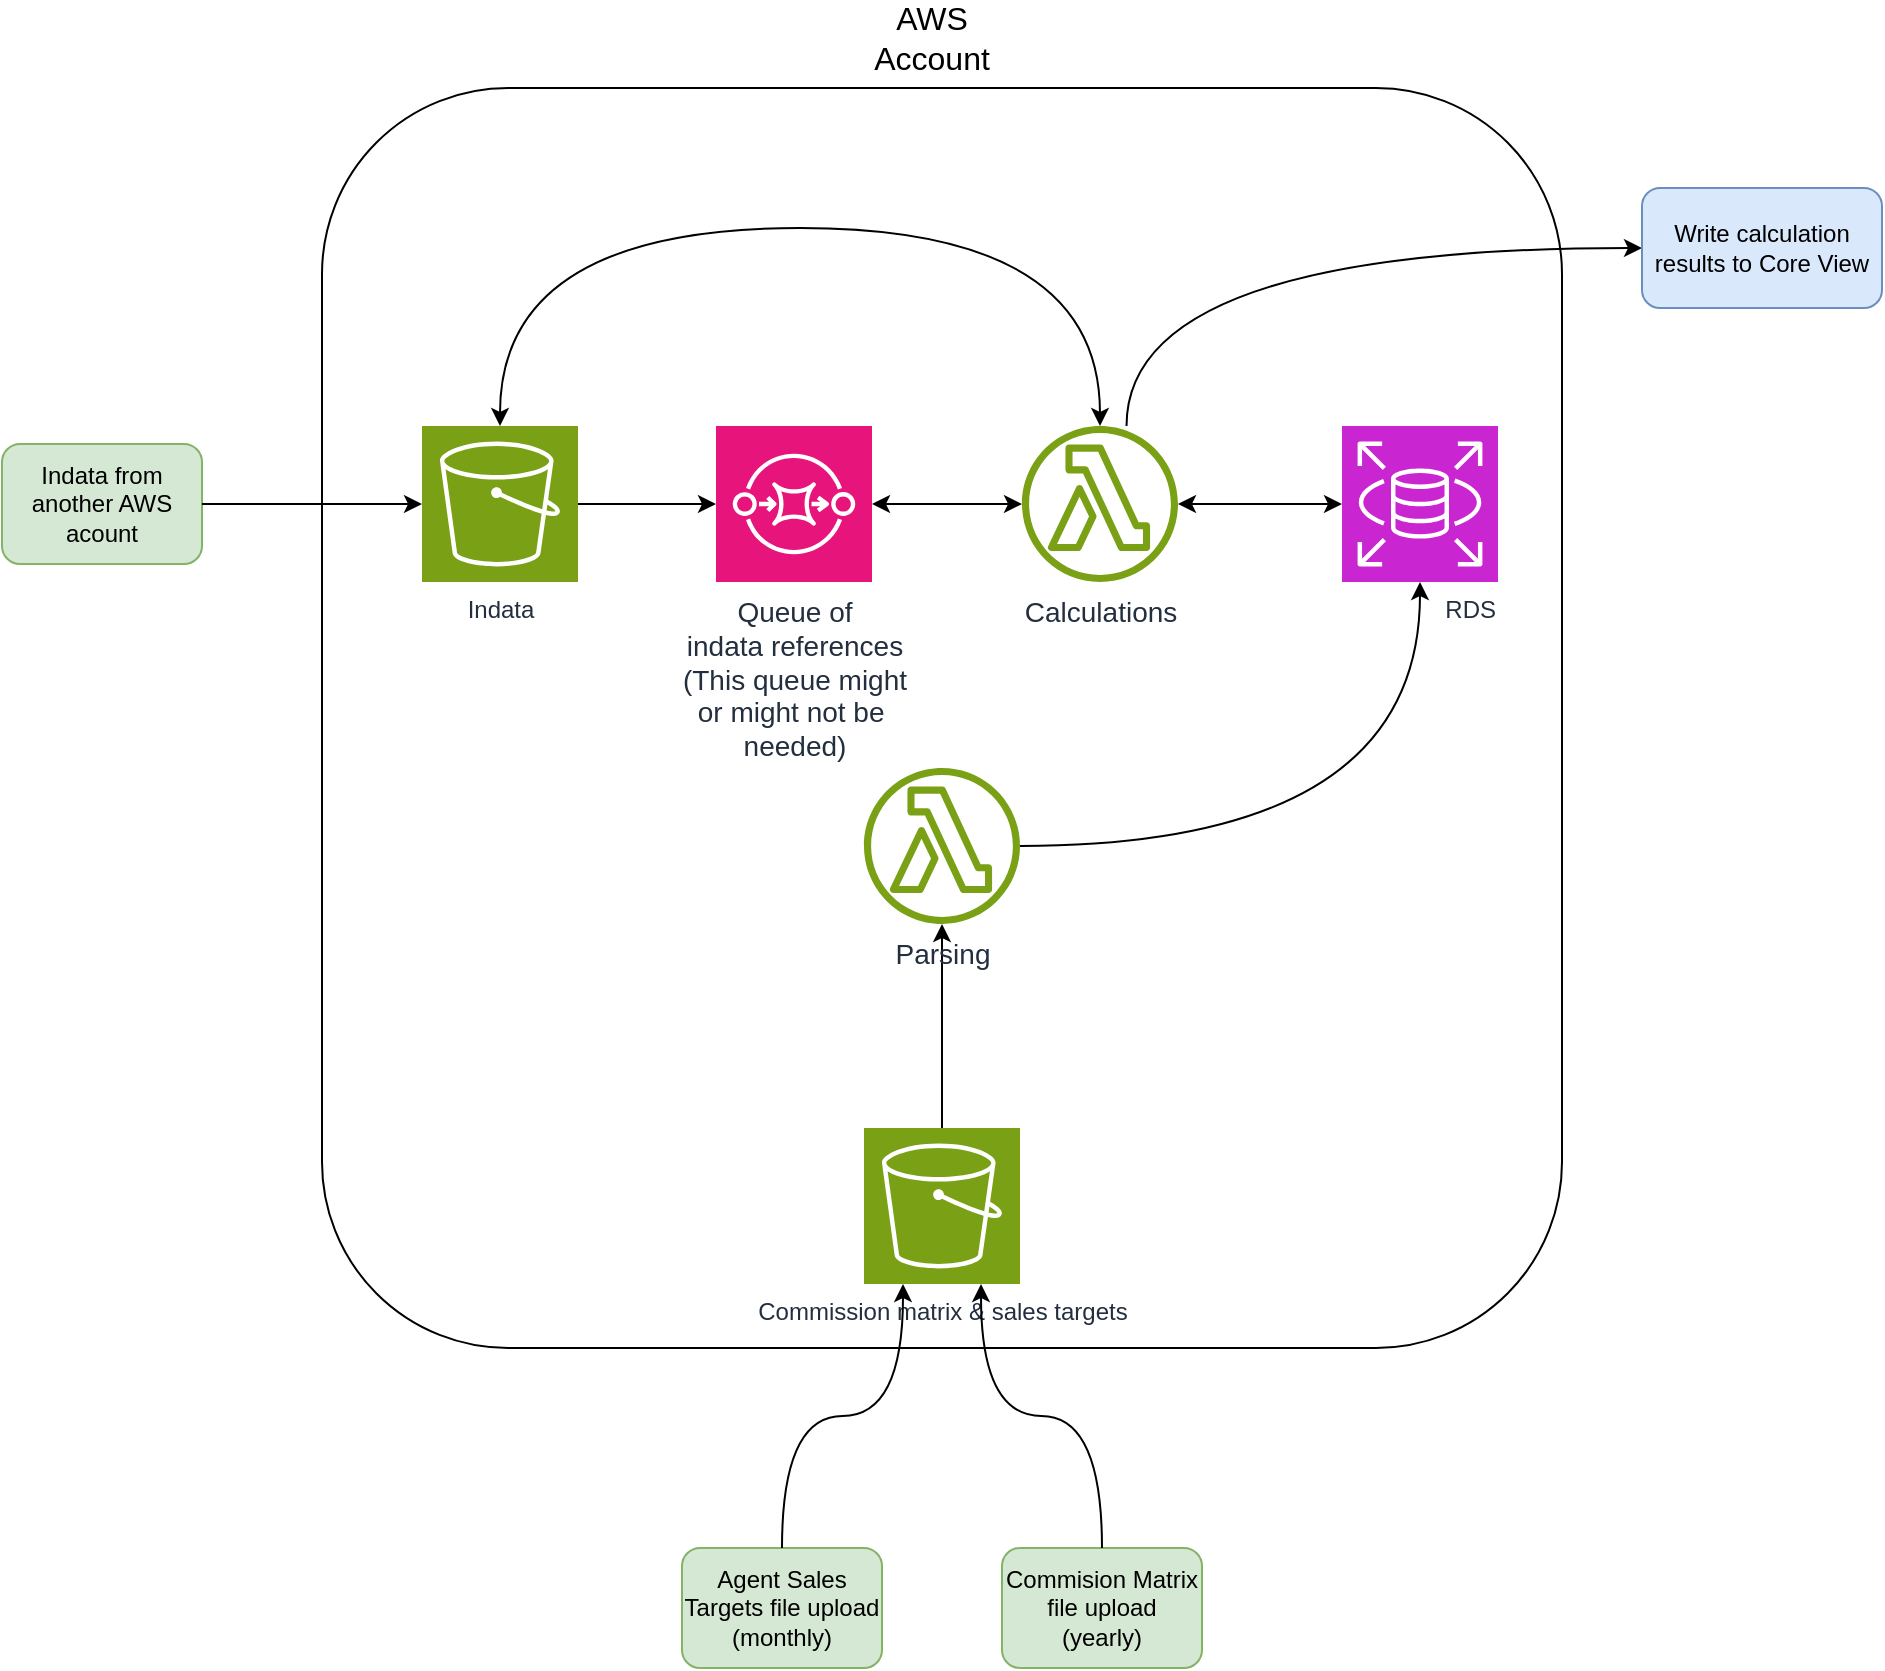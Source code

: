 <mxfile version="21.8.2" type="device">
  <diagram name="Page-1" id="cFhoA1uitKV5Xndn255D">
    <mxGraphModel dx="1905" dy="1034" grid="1" gridSize="10" guides="1" tooltips="1" connect="1" arrows="1" fold="1" page="1" pageScale="1" pageWidth="827" pageHeight="1169" math="0" shadow="0">
      <root>
        <mxCell id="0" />
        <mxCell id="1" parent="0" />
        <mxCell id="mz65zkfkWfSOpmvl6GEh-1" value="" style="rounded=1;whiteSpace=wrap;html=1;fillColor=none;" vertex="1" parent="1">
          <mxGeometry x="70" y="100" width="620" height="630" as="geometry" />
        </mxCell>
        <mxCell id="mz65zkfkWfSOpmvl6GEh-5" value="Indata from another AWS acount" style="rounded=1;whiteSpace=wrap;html=1;fillColor=#d5e8d4;strokeColor=#82b366;" vertex="1" parent="1">
          <mxGeometry x="-90" y="278" width="100" height="60" as="geometry" />
        </mxCell>
        <mxCell id="mz65zkfkWfSOpmvl6GEh-35" style="edgeStyle=orthogonalEdgeStyle;orthogonalLoop=1;jettySize=auto;html=1;startArrow=classic;startFill=1;curved=1;" edge="1" parent="1" source="mz65zkfkWfSOpmvl6GEh-6" target="mz65zkfkWfSOpmvl6GEh-11">
          <mxGeometry relative="1" as="geometry" />
        </mxCell>
        <mxCell id="mz65zkfkWfSOpmvl6GEh-57" style="edgeStyle=orthogonalEdgeStyle;orthogonalLoop=1;jettySize=auto;html=1;exitX=0.67;exitY=0;exitDx=0;exitDy=0;exitPerimeter=0;entryX=0;entryY=0.5;entryDx=0;entryDy=0;curved=1;" edge="1" parent="1" source="mz65zkfkWfSOpmvl6GEh-6" target="mz65zkfkWfSOpmvl6GEh-31">
          <mxGeometry relative="1" as="geometry" />
        </mxCell>
        <mxCell id="mz65zkfkWfSOpmvl6GEh-61" style="edgeStyle=orthogonalEdgeStyle;rounded=1;orthogonalLoop=1;jettySize=auto;html=1;startArrow=classic;startFill=1;" edge="1" parent="1" source="mz65zkfkWfSOpmvl6GEh-6" target="mz65zkfkWfSOpmvl6GEh-55">
          <mxGeometry relative="1" as="geometry" />
        </mxCell>
        <mxCell id="mz65zkfkWfSOpmvl6GEh-6" value="&lt;span style=&quot;font-size: 14px;&quot;&gt;Calculations&lt;/span&gt;" style="sketch=0;outlineConnect=0;fontColor=#232F3E;gradientColor=none;fillColor=#7AA116;strokeColor=none;dashed=0;verticalLabelPosition=bottom;verticalAlign=top;align=center;html=1;fontSize=12;fontStyle=0;aspect=fixed;pointerEvents=1;shape=mxgraph.aws4.lambda_function;points=[[0,0.2,0,0,0],[0,0.4,0,0,0],[0,0.6,0,0,0],[0,0.8,0,0,0],[0.33,0,0,0,0],[0.67,0,0,0,0],[1,0.2,0,0,0],[1,0.4,0,0,0],[1,0.6,0,0,0],[1,0.8,0,0,0]];" vertex="1" parent="1">
          <mxGeometry x="420" y="269" width="78" height="78" as="geometry" />
        </mxCell>
        <mxCell id="mz65zkfkWfSOpmvl6GEh-7" value="&lt;font style=&quot;font-size: 16px;&quot;&gt;AWS Account&lt;/font&gt;" style="text;html=1;strokeColor=none;fillColor=none;align=center;verticalAlign=middle;whiteSpace=wrap;rounded=0;" vertex="1" parent="1">
          <mxGeometry x="345" y="60" width="60" height="30" as="geometry" />
        </mxCell>
        <mxCell id="mz65zkfkWfSOpmvl6GEh-58" style="edgeStyle=orthogonalEdgeStyle;rounded=0;orthogonalLoop=1;jettySize=auto;html=1;" edge="1" parent="1" source="mz65zkfkWfSOpmvl6GEh-8" target="mz65zkfkWfSOpmvl6GEh-55">
          <mxGeometry relative="1" as="geometry" />
        </mxCell>
        <mxCell id="mz65zkfkWfSOpmvl6GEh-8" value="Indata&lt;br&gt;" style="sketch=0;points=[[0,0,0],[0.25,0,0],[0.5,0,0],[0.75,0,0],[1,0,0],[0,1,0],[0.25,1,0],[0.5,1,0],[0.75,1,0],[1,1,0],[0,0.25,0],[0,0.5,0],[0,0.75,0],[1,0.25,0],[1,0.5,0],[1,0.75,0]];outlineConnect=0;fontColor=#232F3E;fillColor=#7AA116;strokeColor=#ffffff;dashed=0;verticalLabelPosition=bottom;verticalAlign=top;align=center;html=1;fontSize=12;fontStyle=0;aspect=fixed;shape=mxgraph.aws4.resourceIcon;resIcon=mxgraph.aws4.s3;" vertex="1" parent="1">
          <mxGeometry x="120" y="269" width="78" height="78" as="geometry" />
        </mxCell>
        <mxCell id="mz65zkfkWfSOpmvl6GEh-11" value="&lt;div style=&quot;&quot;&gt;&lt;span style=&quot;background-color: initial;&quot;&gt;RDS&lt;/span&gt;&lt;/div&gt;" style="sketch=0;points=[[0,0,0],[0.25,0,0],[0.5,0,0],[0.75,0,0],[1,0,0],[0,1,0],[0.25,1,0],[0.5,1,0],[0.75,1,0],[1,1,0],[0,0.25,0],[0,0.5,0],[0,0.75,0],[1,0.25,0],[1,0.5,0],[1,0.75,0]];outlineConnect=0;fontColor=#232F3E;fillColor=#C925D1;strokeColor=#ffffff;dashed=0;verticalLabelPosition=bottom;verticalAlign=top;align=right;html=1;fontSize=12;fontStyle=0;aspect=fixed;shape=mxgraph.aws4.resourceIcon;resIcon=mxgraph.aws4.rds;" vertex="1" parent="1">
          <mxGeometry x="580" y="269" width="78" height="78" as="geometry" />
        </mxCell>
        <mxCell id="mz65zkfkWfSOpmvl6GEh-31" value="Write calculation results to Core View" style="rounded=1;whiteSpace=wrap;html=1;fillColor=#dae8fc;strokeColor=#6c8ebf;" vertex="1" parent="1">
          <mxGeometry x="730" y="150" width="120" height="60" as="geometry" />
        </mxCell>
        <mxCell id="mz65zkfkWfSOpmvl6GEh-39" style="edgeStyle=orthogonalEdgeStyle;orthogonalLoop=1;jettySize=auto;html=1;curved=1;" edge="1" parent="1" source="mz65zkfkWfSOpmvl6GEh-33" target="mz65zkfkWfSOpmvl6GEh-38">
          <mxGeometry relative="1" as="geometry" />
        </mxCell>
        <mxCell id="mz65zkfkWfSOpmvl6GEh-33" value="Commission matrix &amp;amp; sales targets" style="sketch=0;points=[[0,0,0],[0.25,0,0],[0.5,0,0],[0.75,0,0],[1,0,0],[0,1,0],[0.25,1,0],[0.5,1,0],[0.75,1,0],[1,1,0],[0,0.25,0],[0,0.5,0],[0,0.75,0],[1,0.25,0],[1,0.5,0],[1,0.75,0]];outlineConnect=0;fontColor=#232F3E;fillColor=#7AA116;strokeColor=#ffffff;dashed=0;verticalLabelPosition=bottom;verticalAlign=top;align=center;html=1;fontSize=12;fontStyle=0;aspect=fixed;shape=mxgraph.aws4.resourceIcon;resIcon=mxgraph.aws4.s3;" vertex="1" parent="1">
          <mxGeometry x="341" y="620" width="78" height="78" as="geometry" />
        </mxCell>
        <mxCell id="mz65zkfkWfSOpmvl6GEh-38" value="&lt;span style=&quot;font-size: 14px;&quot;&gt;Parsing&lt;/span&gt;" style="sketch=0;outlineConnect=0;fontColor=#232F3E;gradientColor=none;fillColor=#7AA116;strokeColor=none;dashed=0;verticalLabelPosition=bottom;verticalAlign=top;align=center;html=1;fontSize=12;fontStyle=0;aspect=fixed;pointerEvents=1;shape=mxgraph.aws4.lambda_function;points=[[0,0.2,0,0,0],[0,0.4,0,0,0],[0,0.6,0,0,0],[0,0.8,0,0,0],[0.33,0,0,0,0],[0.67,0,0,0,0],[1,0.2,0,0,0],[1,0.4,0,0,0],[1,0.6,0,0,0],[1,0.8,0,0,0]];" vertex="1" parent="1">
          <mxGeometry x="341" y="440" width="78" height="78" as="geometry" />
        </mxCell>
        <mxCell id="mz65zkfkWfSOpmvl6GEh-41" style="edgeStyle=orthogonalEdgeStyle;orthogonalLoop=1;jettySize=auto;html=1;entryX=0.5;entryY=1;entryDx=0;entryDy=0;entryPerimeter=0;curved=1;" edge="1" parent="1" source="mz65zkfkWfSOpmvl6GEh-38" target="mz65zkfkWfSOpmvl6GEh-11">
          <mxGeometry relative="1" as="geometry" />
        </mxCell>
        <mxCell id="mz65zkfkWfSOpmvl6GEh-43" value="Agent Sales Targets file upload (monthly)" style="rounded=1;whiteSpace=wrap;html=1;fillColor=#d5e8d4;strokeColor=#82b366;" vertex="1" parent="1">
          <mxGeometry x="250" y="830" width="100" height="60" as="geometry" />
        </mxCell>
        <mxCell id="mz65zkfkWfSOpmvl6GEh-44" value="Commision Matrix file upload (yearly)" style="rounded=1;whiteSpace=wrap;html=1;fillColor=#d5e8d4;strokeColor=#82b366;" vertex="1" parent="1">
          <mxGeometry x="410" y="830" width="100" height="60" as="geometry" />
        </mxCell>
        <mxCell id="mz65zkfkWfSOpmvl6GEh-49" style="edgeStyle=orthogonalEdgeStyle;orthogonalLoop=1;jettySize=auto;html=1;entryX=0;entryY=0.5;entryDx=0;entryDy=0;entryPerimeter=0;curved=1;" edge="1" parent="1" source="mz65zkfkWfSOpmvl6GEh-5" target="mz65zkfkWfSOpmvl6GEh-8">
          <mxGeometry relative="1" as="geometry" />
        </mxCell>
        <mxCell id="mz65zkfkWfSOpmvl6GEh-50" style="edgeStyle=orthogonalEdgeStyle;orthogonalLoop=1;jettySize=auto;html=1;entryX=0.25;entryY=1;entryDx=0;entryDy=0;entryPerimeter=0;curved=1;" edge="1" parent="1" source="mz65zkfkWfSOpmvl6GEh-43" target="mz65zkfkWfSOpmvl6GEh-33">
          <mxGeometry relative="1" as="geometry" />
        </mxCell>
        <mxCell id="mz65zkfkWfSOpmvl6GEh-51" style="edgeStyle=orthogonalEdgeStyle;orthogonalLoop=1;jettySize=auto;html=1;entryX=0.75;entryY=1;entryDx=0;entryDy=0;entryPerimeter=0;curved=1;" edge="1" parent="1" source="mz65zkfkWfSOpmvl6GEh-44" target="mz65zkfkWfSOpmvl6GEh-33">
          <mxGeometry relative="1" as="geometry" />
        </mxCell>
        <mxCell id="mz65zkfkWfSOpmvl6GEh-55" value="&lt;span style=&quot;font-size: 14px;&quot;&gt;Queue of&lt;br&gt;indata references &lt;br&gt;(This queue might&lt;br&gt;or might not be&amp;nbsp;&lt;br&gt;needed)&lt;br&gt;&lt;/span&gt;" style="sketch=0;points=[[0,0,0],[0.25,0,0],[0.5,0,0],[0.75,0,0],[1,0,0],[0,1,0],[0.25,1,0],[0.5,1,0],[0.75,1,0],[1,1,0],[0,0.25,0],[0,0.5,0],[0,0.75,0],[1,0.25,0],[1,0.5,0],[1,0.75,0]];outlineConnect=0;fontColor=#232F3E;fillColor=#E7157B;strokeColor=#ffffff;dashed=0;verticalLabelPosition=bottom;verticalAlign=top;align=center;html=1;fontSize=12;fontStyle=0;aspect=fixed;shape=mxgraph.aws4.resourceIcon;resIcon=mxgraph.aws4.sqs;" vertex="1" parent="1">
          <mxGeometry x="267" y="269" width="78" height="78" as="geometry" />
        </mxCell>
        <mxCell id="mz65zkfkWfSOpmvl6GEh-60" style="edgeStyle=orthogonalEdgeStyle;orthogonalLoop=1;jettySize=auto;html=1;entryX=0.5;entryY=0;entryDx=0;entryDy=0;entryPerimeter=0;curved=1;startArrow=classic;startFill=1;" edge="1" parent="1" source="mz65zkfkWfSOpmvl6GEh-6" target="mz65zkfkWfSOpmvl6GEh-8">
          <mxGeometry relative="1" as="geometry">
            <Array as="points">
              <mxPoint x="459" y="170" />
              <mxPoint x="159" y="170" />
            </Array>
          </mxGeometry>
        </mxCell>
      </root>
    </mxGraphModel>
  </diagram>
</mxfile>

